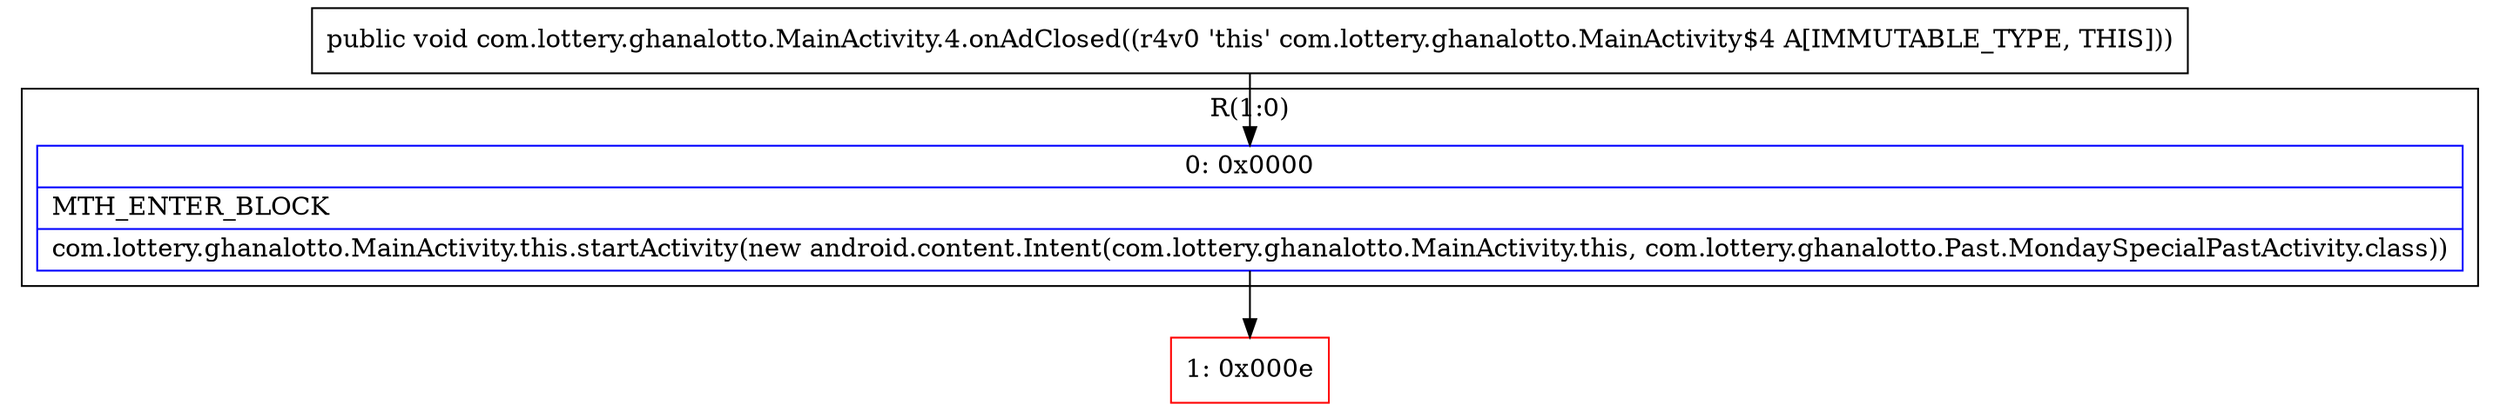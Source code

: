 digraph "CFG forcom.lottery.ghanalotto.MainActivity.4.onAdClosed()V" {
subgraph cluster_Region_1752268744 {
label = "R(1:0)";
node [shape=record,color=blue];
Node_0 [shape=record,label="{0\:\ 0x0000|MTH_ENTER_BLOCK\l|com.lottery.ghanalotto.MainActivity.this.startActivity(new android.content.Intent(com.lottery.ghanalotto.MainActivity.this, com.lottery.ghanalotto.Past.MondaySpecialPastActivity.class))\l}"];
}
Node_1 [shape=record,color=red,label="{1\:\ 0x000e}"];
MethodNode[shape=record,label="{public void com.lottery.ghanalotto.MainActivity.4.onAdClosed((r4v0 'this' com.lottery.ghanalotto.MainActivity$4 A[IMMUTABLE_TYPE, THIS])) }"];
MethodNode -> Node_0;
Node_0 -> Node_1;
}

